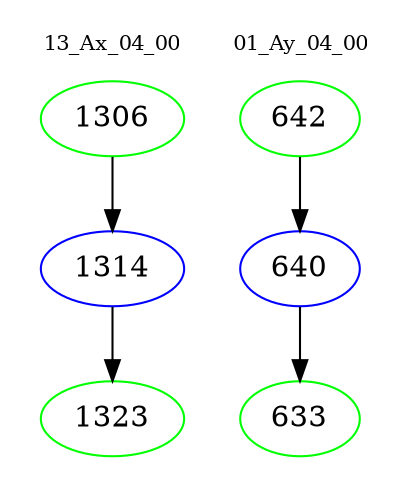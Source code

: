 digraph{
subgraph cluster_0 {
color = white
label = "13_Ax_04_00";
fontsize=10;
T0_1306 [label="1306", color="green"]
T0_1306 -> T0_1314 [color="black"]
T0_1314 [label="1314", color="blue"]
T0_1314 -> T0_1323 [color="black"]
T0_1323 [label="1323", color="green"]
}
subgraph cluster_1 {
color = white
label = "01_Ay_04_00";
fontsize=10;
T1_642 [label="642", color="green"]
T1_642 -> T1_640 [color="black"]
T1_640 [label="640", color="blue"]
T1_640 -> T1_633 [color="black"]
T1_633 [label="633", color="green"]
}
}
